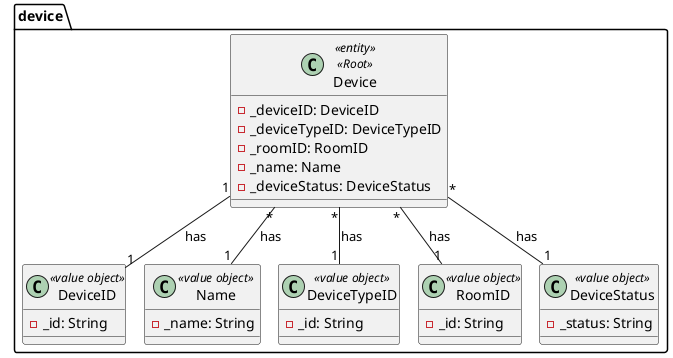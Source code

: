 @startuml
!pragma layout smetana

package device {
class Device <<entity>><<Root>>{
    - _deviceID: DeviceID
    - _deviceTypeID: DeviceTypeID
    - _roomID: RoomID
    - _name: Name
    - _deviceStatus: DeviceStatus
    }

    class DeviceID<<value object>>{
        - _id: String
    }
    class Name<<value object>>{
        - _name: String
    }
    class DeviceTypeID<<value object>>{
        - _id: String
    }
    class RoomID<<value object>>{
        - _id: String
    }
    class DeviceStatus<<value object>>{
        - _status: String
    }
}

Device "1" -- "1" DeviceID : has
Device "*" -- "1" Name : has
Device "*" -- "1" DeviceTypeID : has
Device "*" -- "1" RoomID : has
Device "*" -- "1" DeviceStatus : has
@enduml